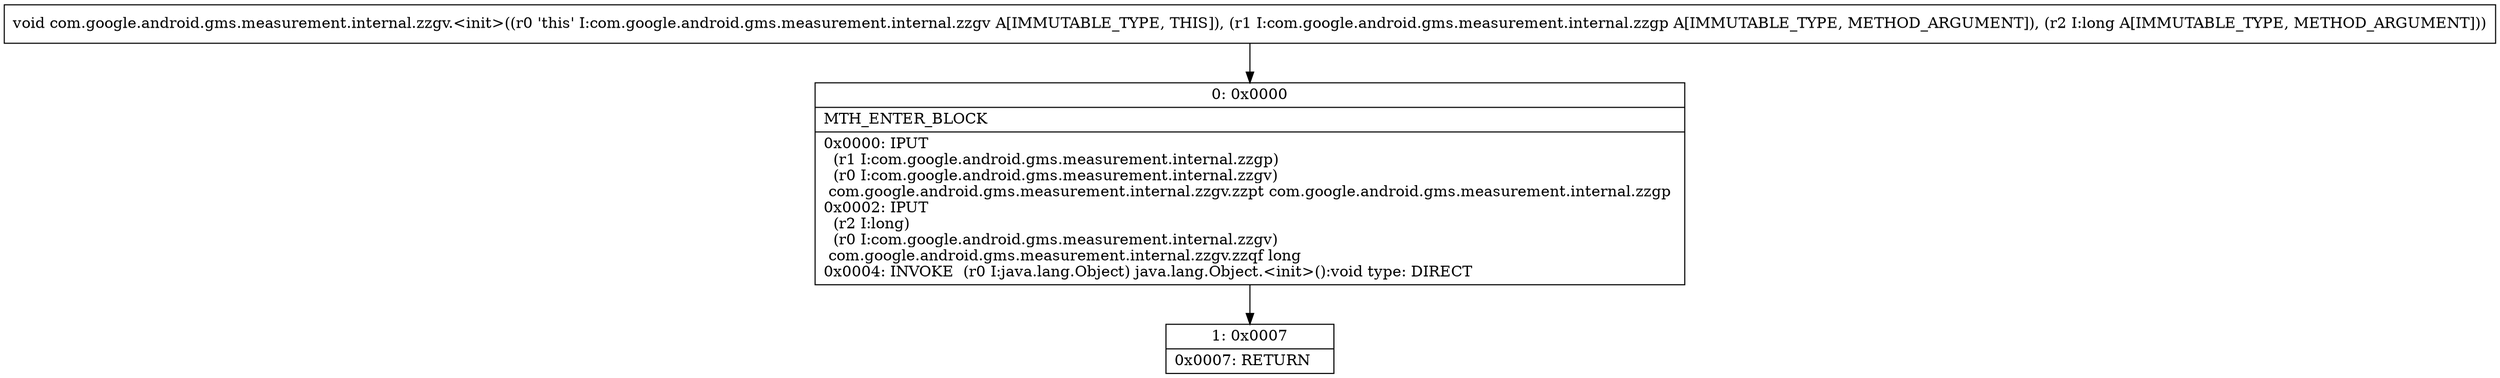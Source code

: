 digraph "CFG forcom.google.android.gms.measurement.internal.zzgv.\<init\>(Lcom\/google\/android\/gms\/measurement\/internal\/zzgp;J)V" {
Node_0 [shape=record,label="{0\:\ 0x0000|MTH_ENTER_BLOCK\l|0x0000: IPUT  \l  (r1 I:com.google.android.gms.measurement.internal.zzgp)\l  (r0 I:com.google.android.gms.measurement.internal.zzgv)\l com.google.android.gms.measurement.internal.zzgv.zzpt com.google.android.gms.measurement.internal.zzgp \l0x0002: IPUT  \l  (r2 I:long)\l  (r0 I:com.google.android.gms.measurement.internal.zzgv)\l com.google.android.gms.measurement.internal.zzgv.zzqf long \l0x0004: INVOKE  (r0 I:java.lang.Object) java.lang.Object.\<init\>():void type: DIRECT \l}"];
Node_1 [shape=record,label="{1\:\ 0x0007|0x0007: RETURN   \l}"];
MethodNode[shape=record,label="{void com.google.android.gms.measurement.internal.zzgv.\<init\>((r0 'this' I:com.google.android.gms.measurement.internal.zzgv A[IMMUTABLE_TYPE, THIS]), (r1 I:com.google.android.gms.measurement.internal.zzgp A[IMMUTABLE_TYPE, METHOD_ARGUMENT]), (r2 I:long A[IMMUTABLE_TYPE, METHOD_ARGUMENT])) }"];
MethodNode -> Node_0;
Node_0 -> Node_1;
}


